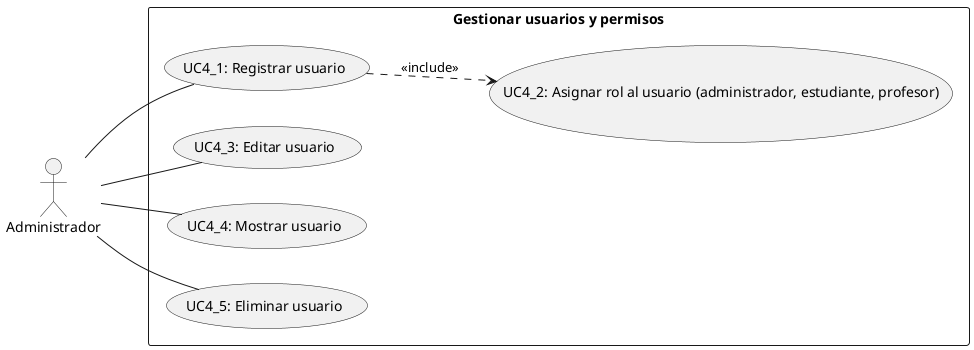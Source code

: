 @startuml CU
left to right direction
skinparam packageStyle rectangle



package "Gestionar usuarios y permisos" {

    usecase "UC4_1: Registrar usuario" as UC4_1
    usecase "UC4_2: Asignar rol al usuario (administrador, estudiante, profesor)" as UC4_2
    usecase "UC4_3: Editar usuario" as UC4_3
    usecase "UC4_4: Mostrar usuario" as UC4_4
    usecase "UC4_5: Eliminar usuario" as UC4_5

}

' Relaciones (solo actor base por herencia)

Administrador -- UC4_1
Administrador -- UC4_3
Administrador -- UC4_4
Administrador -- UC4_5

UC4_1 ..> UC4_2 : <<include>>



@enduml
